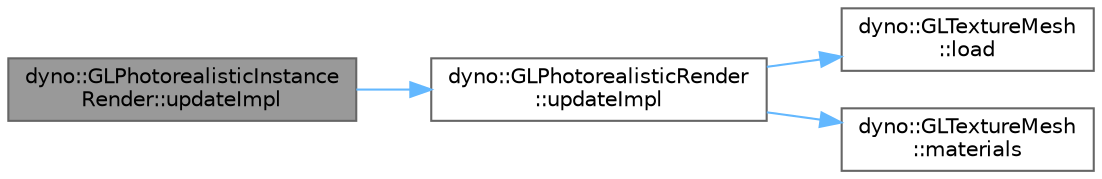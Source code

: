 digraph "dyno::GLPhotorealisticInstanceRender::updateImpl"
{
 // LATEX_PDF_SIZE
  bgcolor="transparent";
  edge [fontname=Helvetica,fontsize=10,labelfontname=Helvetica,labelfontsize=10];
  node [fontname=Helvetica,fontsize=10,shape=box,height=0.2,width=0.4];
  rankdir="LR";
  Node1 [id="Node000001",label="dyno::GLPhotorealisticInstance\lRender::updateImpl",height=0.2,width=0.4,color="gray40", fillcolor="grey60", style="filled", fontcolor="black",tooltip=" "];
  Node1 -> Node2 [id="edge1_Node000001_Node000002",color="steelblue1",style="solid",tooltip=" "];
  Node2 [id="Node000002",label="dyno::GLPhotorealisticRender\l::updateImpl",height=0.2,width=0.4,color="grey40", fillcolor="white", style="filled",URL="$classdyno_1_1_g_l_photorealistic_render.html#a9841b57fb7210705544f44d14c679f86",tooltip=" "];
  Node2 -> Node3 [id="edge2_Node000002_Node000003",color="steelblue1",style="solid",tooltip=" "];
  Node3 [id="Node000003",label="dyno::GLTextureMesh\l::load",height=0.2,width=0.4,color="grey40", fillcolor="white", style="filled",URL="$classdyno_1_1_g_l_texture_mesh.html#a5213363297cf5f773f222dd9ad397ac5",tooltip=" "];
  Node2 -> Node4 [id="edge3_Node000002_Node000004",color="steelblue1",style="solid",tooltip=" "];
  Node4 [id="Node000004",label="dyno::GLTextureMesh\l::materials",height=0.2,width=0.4,color="grey40", fillcolor="white", style="filled",URL="$classdyno_1_1_g_l_texture_mesh.html#aa99394cafa46bf317cd6b6443880cdf2",tooltip=" "];
}
